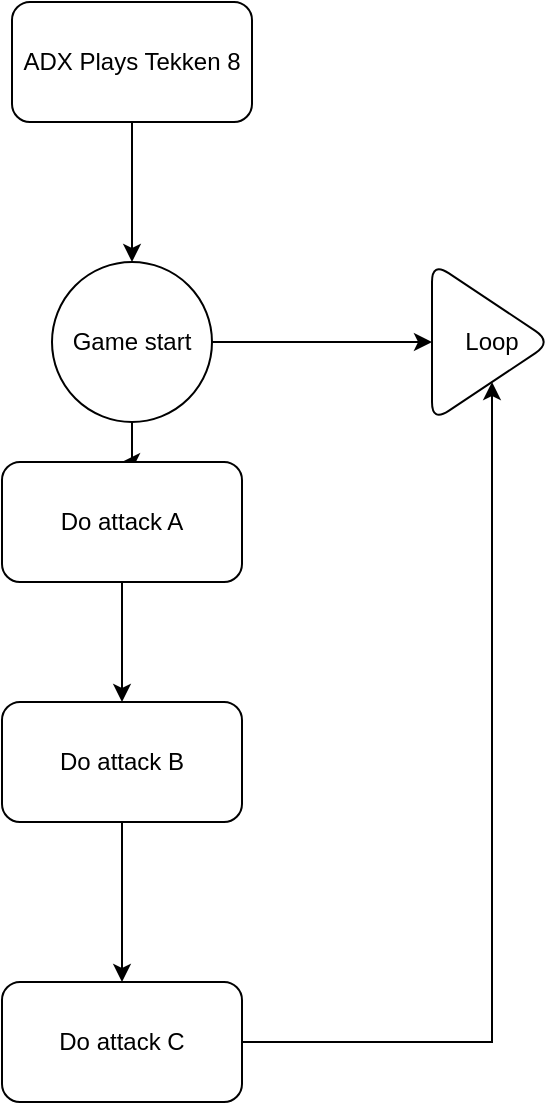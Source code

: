 <mxfile version="25.0.3">
  <diagram name="Page-1" id="ZuebNN4evjgqsygF_STK">
    <mxGraphModel dx="1185" dy="632" grid="1" gridSize="10" guides="1" tooltips="1" connect="1" arrows="1" fold="1" page="1" pageScale="1" pageWidth="850" pageHeight="1100" math="0" shadow="0">
      <root>
        <mxCell id="0" />
        <mxCell id="1" parent="0" />
        <mxCell id="Zckgc4aJgXvJnve9Ww1w-3" value="" style="edgeStyle=orthogonalEdgeStyle;rounded=0;orthogonalLoop=1;jettySize=auto;html=1;" edge="1" parent="1" source="Zckgc4aJgXvJnve9Ww1w-1" target="Zckgc4aJgXvJnve9Ww1w-2">
          <mxGeometry relative="1" as="geometry" />
        </mxCell>
        <mxCell id="Zckgc4aJgXvJnve9Ww1w-1" value="ADX Plays Tekken 8" style="rounded=1;whiteSpace=wrap;html=1;" vertex="1" parent="1">
          <mxGeometry x="365" y="40" width="120" height="60" as="geometry" />
        </mxCell>
        <mxCell id="Zckgc4aJgXvJnve9Ww1w-5" value="" style="edgeStyle=orthogonalEdgeStyle;rounded=0;orthogonalLoop=1;jettySize=auto;html=1;" edge="1" parent="1" source="Zckgc4aJgXvJnve9Ww1w-2" target="Zckgc4aJgXvJnve9Ww1w-4">
          <mxGeometry relative="1" as="geometry" />
        </mxCell>
        <mxCell id="Zckgc4aJgXvJnve9Ww1w-18" value="" style="edgeStyle=orthogonalEdgeStyle;rounded=0;orthogonalLoop=1;jettySize=auto;html=1;" edge="1" parent="1" source="Zckgc4aJgXvJnve9Ww1w-2" target="Zckgc4aJgXvJnve9Ww1w-16">
          <mxGeometry relative="1" as="geometry" />
        </mxCell>
        <mxCell id="Zckgc4aJgXvJnve9Ww1w-2" value="Game start" style="ellipse;whiteSpace=wrap;html=1;rounded=1;" vertex="1" parent="1">
          <mxGeometry x="385" y="170" width="80" height="80" as="geometry" />
        </mxCell>
        <mxCell id="Zckgc4aJgXvJnve9Ww1w-9" value="" style="edgeStyle=orthogonalEdgeStyle;rounded=0;orthogonalLoop=1;jettySize=auto;html=1;" edge="1" parent="1" source="Zckgc4aJgXvJnve9Ww1w-4" target="Zckgc4aJgXvJnve9Ww1w-8">
          <mxGeometry relative="1" as="geometry" />
        </mxCell>
        <mxCell id="Zckgc4aJgXvJnve9Ww1w-4" value="Do attack A" style="whiteSpace=wrap;html=1;rounded=1;" vertex="1" parent="1">
          <mxGeometry x="360" y="270" width="120" height="60" as="geometry" />
        </mxCell>
        <mxCell id="Zckgc4aJgXvJnve9Ww1w-15" value="" style="edgeStyle=orthogonalEdgeStyle;rounded=0;orthogonalLoop=1;jettySize=auto;html=1;" edge="1" parent="1" source="Zckgc4aJgXvJnve9Ww1w-8" target="Zckgc4aJgXvJnve9Ww1w-14">
          <mxGeometry relative="1" as="geometry" />
        </mxCell>
        <mxCell id="Zckgc4aJgXvJnve9Ww1w-8" value="Do attack B" style="whiteSpace=wrap;html=1;rounded=1;" vertex="1" parent="1">
          <mxGeometry x="360" y="390" width="120" height="60" as="geometry" />
        </mxCell>
        <mxCell id="Zckgc4aJgXvJnve9Ww1w-17" value="" style="edgeStyle=orthogonalEdgeStyle;rounded=0;orthogonalLoop=1;jettySize=auto;html=1;" edge="1" parent="1" source="Zckgc4aJgXvJnve9Ww1w-14" target="Zckgc4aJgXvJnve9Ww1w-16">
          <mxGeometry relative="1" as="geometry" />
        </mxCell>
        <mxCell id="Zckgc4aJgXvJnve9Ww1w-14" value="Do attack C" style="whiteSpace=wrap;html=1;rounded=1;" vertex="1" parent="1">
          <mxGeometry x="360" y="530" width="120" height="60" as="geometry" />
        </mxCell>
        <mxCell id="Zckgc4aJgXvJnve9Ww1w-16" value="Loop" style="triangle;whiteSpace=wrap;html=1;rounded=1;" vertex="1" parent="1">
          <mxGeometry x="575" y="170" width="60" height="80" as="geometry" />
        </mxCell>
      </root>
    </mxGraphModel>
  </diagram>
</mxfile>
